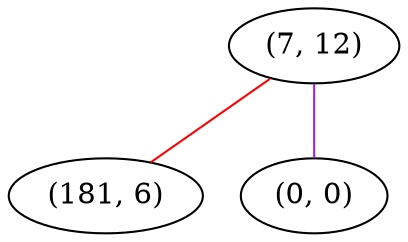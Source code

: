 graph "" {
"(7, 12)";
"(181, 6)";
"(0, 0)";
"(7, 12)" -- "(181, 6)"  [color=red, key=0, weight=1];
"(7, 12)" -- "(0, 0)"  [color=purple, key=0, weight=4];
}
